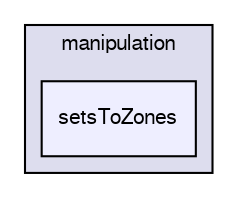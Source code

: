 digraph "applications/utilities/mesh/manipulation/setsToZones" {
  bgcolor=transparent;
  compound=true
  node [ fontsize="10", fontname="FreeSans"];
  edge [ labelfontsize="10", labelfontname="FreeSans"];
  subgraph clusterdir_15449a1ef4a09517cc5e2efa6b11565e {
    graph [ bgcolor="#ddddee", pencolor="black", label="manipulation" fontname="FreeSans", fontsize="10", URL="dir_15449a1ef4a09517cc5e2efa6b11565e.html"]
  dir_71e5a7d471ba9fcf677e8db2965a361c [shape=box, label="setsToZones", style="filled", fillcolor="#eeeeff", pencolor="black", URL="dir_71e5a7d471ba9fcf677e8db2965a361c.html"];
  }
}
